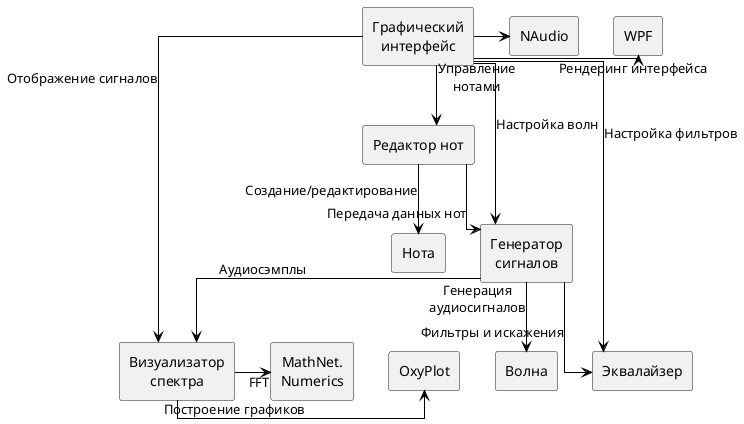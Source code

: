 @startuml ComponentDiagramDreamSynth
skinparam monochrome true
skinparam shadowing false
skinparam defaultTextAlignment center
skinparam ArrowColor black
skinparam linetype ortho

' Интерфейс
rectangle "Графический\nинтерфейс" as UI {
}

' Библиотеки интерфейса
rectangle "WPF" as WPF
rectangle "NAudio" as NAudio

' Редактор нот
rectangle "Редактор нот" as NoteEditor
rectangle "Нота" as MIDINote

' Генерация аудио
rectangle "Генератор\nсигналов" as Synth
rectangle "Волна" as Wave
rectangle "Эквалайзер" as EQ

' Визуализация
rectangle "Визуализатор\nспектра" as Visualizer
rectangle "OxyPlot" as OxyPlot
rectangle "MathNet.\nNumerics" as MathNet

' Связи — горизонтальные и вертикальные
UI -[hidden]-> NoteEditor
UI -down-> NoteEditor : Управление\nнотами
UI -down-> Synth : Настройка волн
UI -down-> EQ : Настройка фильтров
UI -down-> Visualizer : Отображение сигналов
UI -right-> WPF : Рендеринг интерфейса
UI -right-> NAudio : ""

NoteEditor -down-> MIDINote : Создание/редактирование
NoteEditor -down-> Synth : Передача данных нот

Synth -down-> Wave : Генерация\nаудиосигналов
Synth -down-> EQ : Фильтры и искажения
Synth -down-> Visualizer : Аудиосэмплы

Visualizer -right-> OxyPlot : Построение графиков
Visualizer -right-> MathNet : FFT

@enduml
